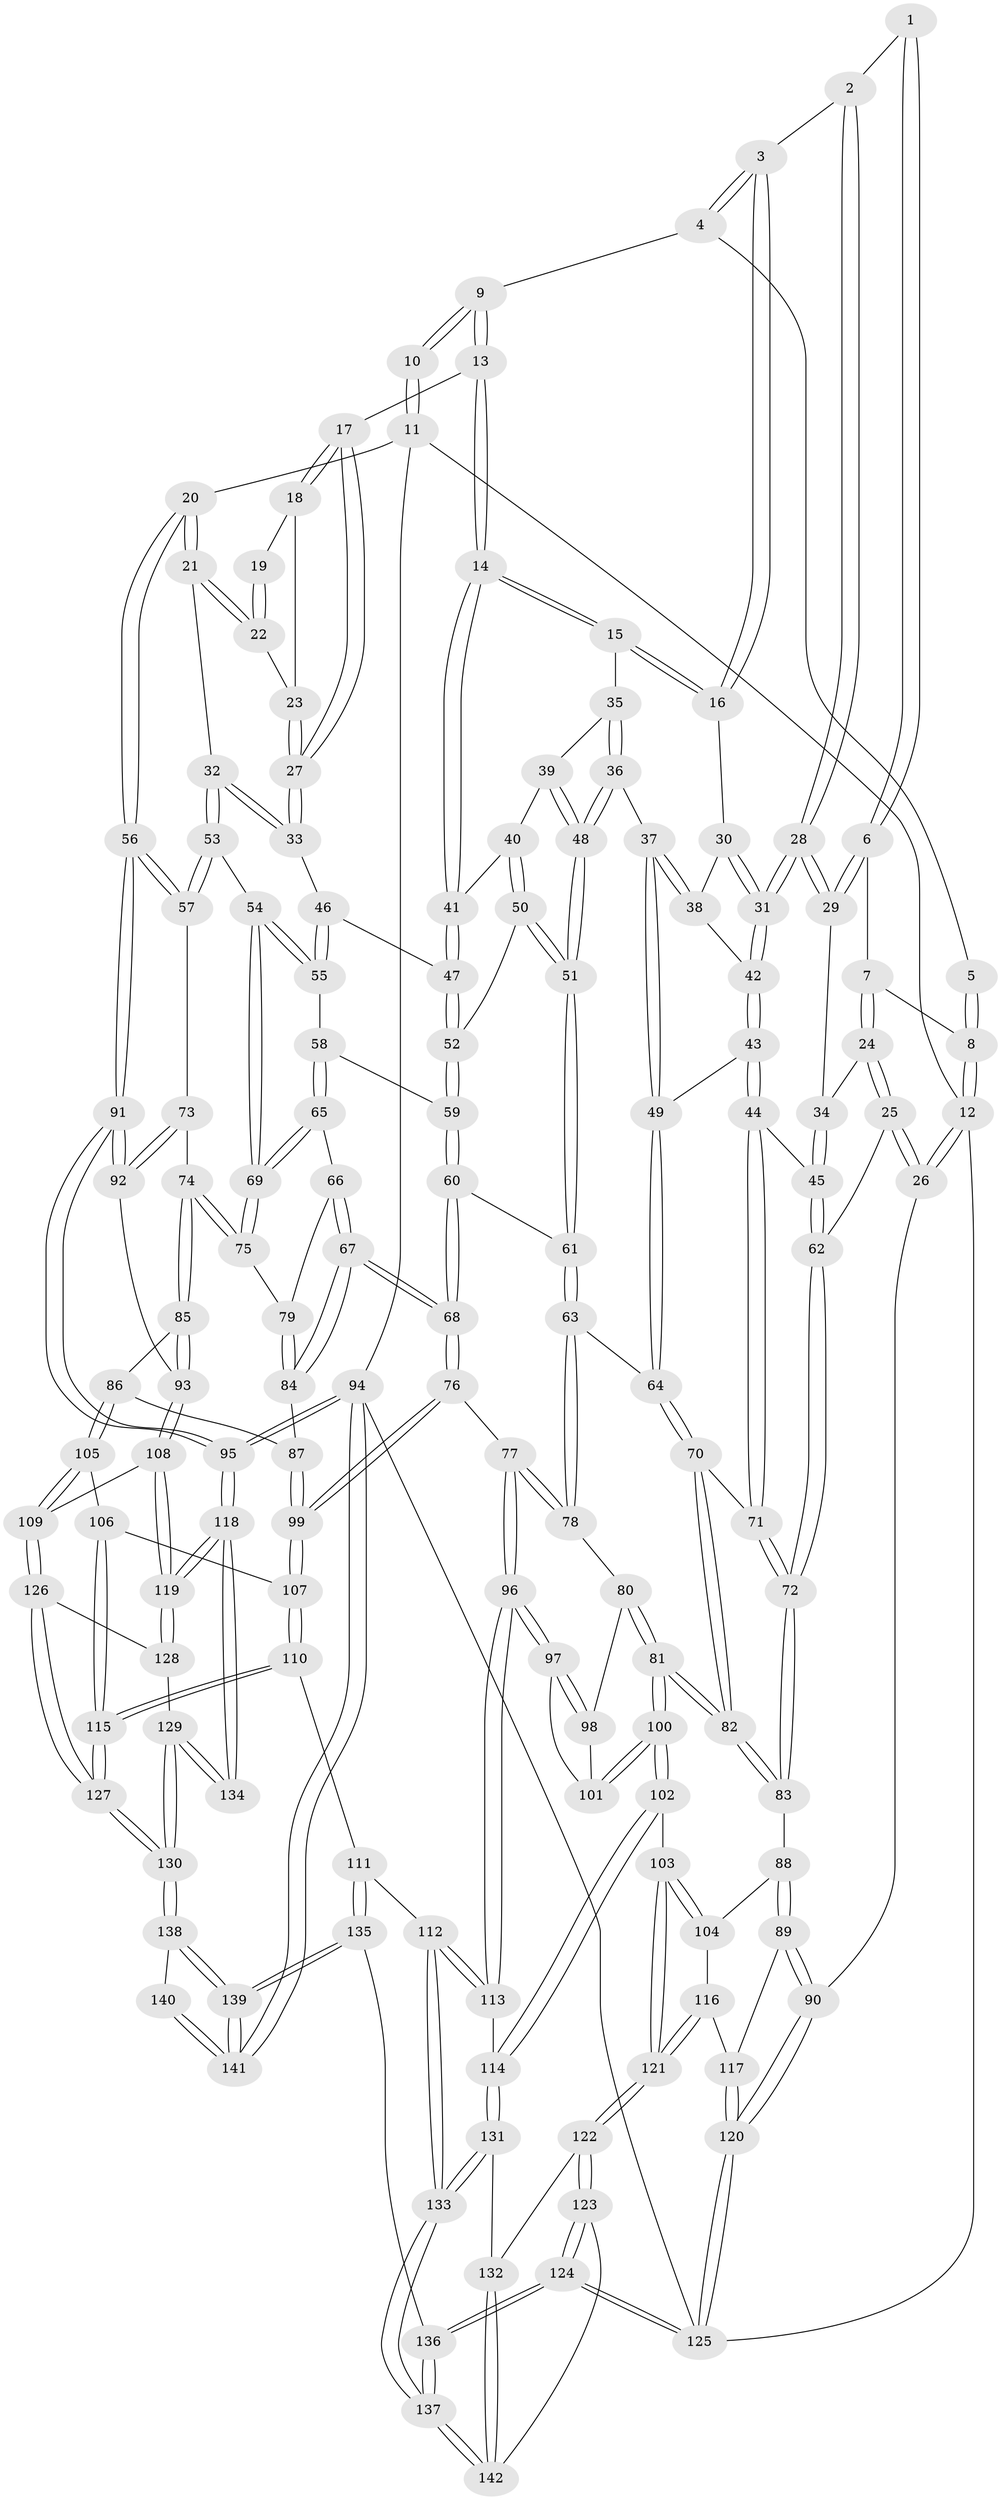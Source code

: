 // Generated by graph-tools (version 1.1) at 2025/27/03/09/25 03:27:14]
// undirected, 142 vertices, 352 edges
graph export_dot {
graph [start="1"]
  node [color=gray90,style=filled];
  1 [pos="+0.1632345361944121+0"];
  2 [pos="+0.21592412948092826+0.0862079450578565"];
  3 [pos="+0.4428645364117838+0"];
  4 [pos="+0.463499929474254+0"];
  5 [pos="+0+0"];
  6 [pos="+0.120172886189838+0.13165671620801592"];
  7 [pos="+0.06266039190883932+0.06365577987544196"];
  8 [pos="+0+0"];
  9 [pos="+0.6105538410776532+0"];
  10 [pos="+1+0"];
  11 [pos="+1+0"];
  12 [pos="+0+0"];
  13 [pos="+0.692962512819142+0.13423139649167234"];
  14 [pos="+0.6698133838159284+0.14824582443735318"];
  15 [pos="+0.5102768720614372+0.11953877710765216"];
  16 [pos="+0.44602146416786953+0.027968030631993594"];
  17 [pos="+0.7281352014224045+0.14284064489775605"];
  18 [pos="+0.7720132194929763+0.0910283004584596"];
  19 [pos="+0.9413104359477132+0"];
  20 [pos="+1+0.12316659015842933"];
  21 [pos="+0.8878400126580885+0.1884623373464985"];
  22 [pos="+0.875315984482876+0.11425188278866036"];
  23 [pos="+0.8444711809825065+0.1189774921979154"];
  24 [pos="+0+0.2307715309361572"];
  25 [pos="+0+0.31355795956168414"];
  26 [pos="+0+0.32036005279985064"];
  27 [pos="+0.7452462040852418+0.16020249722306443"];
  28 [pos="+0.2026082610482773+0.1500881825250248"];
  29 [pos="+0.12445085337012335+0.13832443778611123"];
  30 [pos="+0.43188695825935586+0.04904231426987915"];
  31 [pos="+0.21379411522769332+0.16536864635869072"];
  32 [pos="+0.8531135072452888+0.23544041033466273"];
  33 [pos="+0.78566451755162+0.22106502049300025"];
  34 [pos="+0.08562148019060639+0.17582951009384"];
  35 [pos="+0.5114233143104084+0.1295554919475295"];
  36 [pos="+0.4662626291138781+0.2811591377813221"];
  37 [pos="+0.38402483584991426+0.2805960682873693"];
  38 [pos="+0.3724518032424811+0.1833478099285545"];
  39 [pos="+0.5471742012993523+0.18639271420716544"];
  40 [pos="+0.5975407607560785+0.24882170541723655"];
  41 [pos="+0.6604700542224368+0.1723873033013409"];
  42 [pos="+0.21997979120966885+0.18227531336149946"];
  43 [pos="+0.21263921095587232+0.32651459422988066"];
  44 [pos="+0.2108415193700989+0.32816004977214863"];
  45 [pos="+0.1805289211681578+0.3265767105735551"];
  46 [pos="+0.7433946638817143+0.2692293895856624"];
  47 [pos="+0.6930549258921423+0.2814521845751938"];
  48 [pos="+0.5076773965290154+0.3087356315471294"];
  49 [pos="+0.34463877621222316+0.3191016433360544"];
  50 [pos="+0.5965894244392479+0.2658603683741764"];
  51 [pos="+0.5322090849905801+0.3276104754744194"];
  52 [pos="+0.675237705086707+0.2947195016179564"];
  53 [pos="+0.9091569273320179+0.3577282592133356"];
  54 [pos="+0.8076639320649119+0.3907015569981903"];
  55 [pos="+0.7728697182259925+0.37512304839759547"];
  56 [pos="+1+0.3525697941546706"];
  57 [pos="+0.9423050013187976+0.3728832794731477"];
  58 [pos="+0.6778221958796564+0.38512013847784227"];
  59 [pos="+0.6745890717851473+0.38378821070220104"];
  60 [pos="+0.6012491655778789+0.40682928644964084"];
  61 [pos="+0.5343012813353533+0.3398322990225779"];
  62 [pos="+0.012421645721315766+0.3403147427756368"];
  63 [pos="+0.42832475453296454+0.449880761634725"];
  64 [pos="+0.4027208497261495+0.43097155178722796"];
  65 [pos="+0.6934166006425233+0.42514491367715684"];
  66 [pos="+0.6871019642179848+0.48383274513575514"];
  67 [pos="+0.5825012068609274+0.5237544720760422"];
  68 [pos="+0.5805882540589018+0.52410361015384"];
  69 [pos="+0.7755486356164575+0.4901491024188237"];
  70 [pos="+0.2738319844982521+0.47600409707155006"];
  71 [pos="+0.2133904954909741+0.3636547100618457"];
  72 [pos="+0.12662454606280818+0.5183231746947031"];
  73 [pos="+0.8985303914498742+0.5114620417777244"];
  74 [pos="+0.8226542489743746+0.530033034792683"];
  75 [pos="+0.775533439557404+0.49056266400315407"];
  76 [pos="+0.5598254029057915+0.5523848134004146"];
  77 [pos="+0.5437557562770728+0.5551217627892446"];
  78 [pos="+0.44922612899116504+0.5134065615698965"];
  79 [pos="+0.7461799600625333+0.507015795176699"];
  80 [pos="+0.42975601234730076+0.5273685834740385"];
  81 [pos="+0.27151908401249647+0.5888571364632802"];
  82 [pos="+0.2688973928061208+0.5856832948297883"];
  83 [pos="+0.12470000402281847+0.5477178070791173"];
  84 [pos="+0.7270127054135049+0.5385865057088555"];
  85 [pos="+0.8159975782077044+0.5743757894461426"];
  86 [pos="+0.7756979582173978+0.613552086184189"];
  87 [pos="+0.7239795087775557+0.5777419465623782"];
  88 [pos="+0.09509349100249354+0.5663947439296626"];
  89 [pos="+0+0.5919464341645103"];
  90 [pos="+0+0.5799054351933156"];
  91 [pos="+1+0.6175349953532417"];
  92 [pos="+0.9612790390810345+0.6044600882484147"];
  93 [pos="+0.9043471685495174+0.6459015944124022"];
  94 [pos="+1+1"];
  95 [pos="+1+1"];
  96 [pos="+0.4751502026211623+0.702146031271178"];
  97 [pos="+0.42950143810141356+0.656380254765789"];
  98 [pos="+0.41545342931178214+0.610213451369223"];
  99 [pos="+0.633432009310696+0.625739373210084"];
  100 [pos="+0.2783007836234522+0.6427285947995134"];
  101 [pos="+0.3693997124414013+0.6391748602785463"];
  102 [pos="+0.273816441002244+0.688922052581746"];
  103 [pos="+0.24758477355192646+0.7095073412103442"];
  104 [pos="+0.14189744979826413+0.6777958363296775"];
  105 [pos="+0.7731935781767447+0.6899833274274044"];
  106 [pos="+0.7054455183476772+0.6675816378441108"];
  107 [pos="+0.6344897687616972+0.6287398382593475"];
  108 [pos="+0.8922224817116634+0.6670297491065498"];
  109 [pos="+0.7740844999971515+0.6913643437143951"];
  110 [pos="+0.5955838030672499+0.7907061146398756"];
  111 [pos="+0.5443252163829904+0.795041574767349"];
  112 [pos="+0.5215736474849071+0.7872262050112242"];
  113 [pos="+0.4729418897139155+0.7276199763919877"];
  114 [pos="+0.3474419012300657+0.7396989151327148"];
  115 [pos="+0.6341826565666389+0.8089474288895219"];
  116 [pos="+0.09291111441435747+0.7108708431256179"];
  117 [pos="+0.08591611407894922+0.7097271060156342"];
  118 [pos="+0.9484612729965757+0.8533399547401855"];
  119 [pos="+0.934168530278159+0.8263405698771544"];
  120 [pos="+0+1"];
  121 [pos="+0.17922633697200463+0.8261120322940293"];
  122 [pos="+0.1761614952167282+0.8379184580447095"];
  123 [pos="+0.005754431716166241+1"];
  124 [pos="+0+1"];
  125 [pos="+0+1"];
  126 [pos="+0.7721879928486544+0.709905442641946"];
  127 [pos="+0.6547770012492699+0.8207395412292446"];
  128 [pos="+0.7722673781700792+0.7100203578692074"];
  129 [pos="+0.7956599456089937+0.807993910836802"];
  130 [pos="+0.6676001590389138+0.840718179197829"];
  131 [pos="+0.35245797869277273+0.8679073655433597"];
  132 [pos="+0.3349920376445669+0.8718396801878832"];
  133 [pos="+0.3971935642090442+0.8943646356124231"];
  134 [pos="+0.8613032129040946+0.8503360310015788"];
  135 [pos="+0.5093426045935935+1"];
  136 [pos="+0.4799851464812174+1"];
  137 [pos="+0.46882618600433024+1"];
  138 [pos="+0.6760361537154692+0.8650646145849011"];
  139 [pos="+0.6773600768749634+1"];
  140 [pos="+0.8043941344002394+0.8750333923905385"];
  141 [pos="+0.6931287214616672+1"];
  142 [pos="+0.29028648164772913+0.9398279927225018"];
  1 -- 2;
  1 -- 6;
  1 -- 6;
  2 -- 3;
  2 -- 28;
  2 -- 28;
  3 -- 4;
  3 -- 4;
  3 -- 16;
  3 -- 16;
  4 -- 5;
  4 -- 9;
  5 -- 8;
  5 -- 8;
  6 -- 7;
  6 -- 29;
  6 -- 29;
  7 -- 8;
  7 -- 24;
  7 -- 24;
  8 -- 12;
  8 -- 12;
  9 -- 10;
  9 -- 10;
  9 -- 13;
  9 -- 13;
  10 -- 11;
  10 -- 11;
  11 -- 12;
  11 -- 20;
  11 -- 94;
  12 -- 26;
  12 -- 26;
  12 -- 125;
  13 -- 14;
  13 -- 14;
  13 -- 17;
  14 -- 15;
  14 -- 15;
  14 -- 41;
  14 -- 41;
  15 -- 16;
  15 -- 16;
  15 -- 35;
  16 -- 30;
  17 -- 18;
  17 -- 18;
  17 -- 27;
  17 -- 27;
  18 -- 19;
  18 -- 23;
  19 -- 22;
  19 -- 22;
  20 -- 21;
  20 -- 21;
  20 -- 56;
  20 -- 56;
  21 -- 22;
  21 -- 22;
  21 -- 32;
  22 -- 23;
  23 -- 27;
  23 -- 27;
  24 -- 25;
  24 -- 25;
  24 -- 34;
  25 -- 26;
  25 -- 26;
  25 -- 62;
  26 -- 90;
  27 -- 33;
  27 -- 33;
  28 -- 29;
  28 -- 29;
  28 -- 31;
  28 -- 31;
  29 -- 34;
  30 -- 31;
  30 -- 31;
  30 -- 38;
  31 -- 42;
  31 -- 42;
  32 -- 33;
  32 -- 33;
  32 -- 53;
  32 -- 53;
  33 -- 46;
  34 -- 45;
  34 -- 45;
  35 -- 36;
  35 -- 36;
  35 -- 39;
  36 -- 37;
  36 -- 48;
  36 -- 48;
  37 -- 38;
  37 -- 38;
  37 -- 49;
  37 -- 49;
  38 -- 42;
  39 -- 40;
  39 -- 48;
  39 -- 48;
  40 -- 41;
  40 -- 50;
  40 -- 50;
  41 -- 47;
  41 -- 47;
  42 -- 43;
  42 -- 43;
  43 -- 44;
  43 -- 44;
  43 -- 49;
  44 -- 45;
  44 -- 71;
  44 -- 71;
  45 -- 62;
  45 -- 62;
  46 -- 47;
  46 -- 55;
  46 -- 55;
  47 -- 52;
  47 -- 52;
  48 -- 51;
  48 -- 51;
  49 -- 64;
  49 -- 64;
  50 -- 51;
  50 -- 51;
  50 -- 52;
  51 -- 61;
  51 -- 61;
  52 -- 59;
  52 -- 59;
  53 -- 54;
  53 -- 57;
  53 -- 57;
  54 -- 55;
  54 -- 55;
  54 -- 69;
  54 -- 69;
  55 -- 58;
  56 -- 57;
  56 -- 57;
  56 -- 91;
  56 -- 91;
  57 -- 73;
  58 -- 59;
  58 -- 65;
  58 -- 65;
  59 -- 60;
  59 -- 60;
  60 -- 61;
  60 -- 68;
  60 -- 68;
  61 -- 63;
  61 -- 63;
  62 -- 72;
  62 -- 72;
  63 -- 64;
  63 -- 78;
  63 -- 78;
  64 -- 70;
  64 -- 70;
  65 -- 66;
  65 -- 69;
  65 -- 69;
  66 -- 67;
  66 -- 67;
  66 -- 79;
  67 -- 68;
  67 -- 68;
  67 -- 84;
  67 -- 84;
  68 -- 76;
  68 -- 76;
  69 -- 75;
  69 -- 75;
  70 -- 71;
  70 -- 82;
  70 -- 82;
  71 -- 72;
  71 -- 72;
  72 -- 83;
  72 -- 83;
  73 -- 74;
  73 -- 92;
  73 -- 92;
  74 -- 75;
  74 -- 75;
  74 -- 85;
  74 -- 85;
  75 -- 79;
  76 -- 77;
  76 -- 99;
  76 -- 99;
  77 -- 78;
  77 -- 78;
  77 -- 96;
  77 -- 96;
  78 -- 80;
  79 -- 84;
  79 -- 84;
  80 -- 81;
  80 -- 81;
  80 -- 98;
  81 -- 82;
  81 -- 82;
  81 -- 100;
  81 -- 100;
  82 -- 83;
  82 -- 83;
  83 -- 88;
  84 -- 87;
  85 -- 86;
  85 -- 93;
  85 -- 93;
  86 -- 87;
  86 -- 105;
  86 -- 105;
  87 -- 99;
  87 -- 99;
  88 -- 89;
  88 -- 89;
  88 -- 104;
  89 -- 90;
  89 -- 90;
  89 -- 117;
  90 -- 120;
  90 -- 120;
  91 -- 92;
  91 -- 92;
  91 -- 95;
  91 -- 95;
  92 -- 93;
  93 -- 108;
  93 -- 108;
  94 -- 95;
  94 -- 95;
  94 -- 141;
  94 -- 141;
  94 -- 125;
  95 -- 118;
  95 -- 118;
  96 -- 97;
  96 -- 97;
  96 -- 113;
  96 -- 113;
  97 -- 98;
  97 -- 98;
  97 -- 101;
  98 -- 101;
  99 -- 107;
  99 -- 107;
  100 -- 101;
  100 -- 101;
  100 -- 102;
  100 -- 102;
  102 -- 103;
  102 -- 114;
  102 -- 114;
  103 -- 104;
  103 -- 104;
  103 -- 121;
  103 -- 121;
  104 -- 116;
  105 -- 106;
  105 -- 109;
  105 -- 109;
  106 -- 107;
  106 -- 115;
  106 -- 115;
  107 -- 110;
  107 -- 110;
  108 -- 109;
  108 -- 119;
  108 -- 119;
  109 -- 126;
  109 -- 126;
  110 -- 111;
  110 -- 115;
  110 -- 115;
  111 -- 112;
  111 -- 135;
  111 -- 135;
  112 -- 113;
  112 -- 113;
  112 -- 133;
  112 -- 133;
  113 -- 114;
  114 -- 131;
  114 -- 131;
  115 -- 127;
  115 -- 127;
  116 -- 117;
  116 -- 121;
  116 -- 121;
  117 -- 120;
  117 -- 120;
  118 -- 119;
  118 -- 119;
  118 -- 134;
  118 -- 134;
  119 -- 128;
  119 -- 128;
  120 -- 125;
  120 -- 125;
  121 -- 122;
  121 -- 122;
  122 -- 123;
  122 -- 123;
  122 -- 132;
  123 -- 124;
  123 -- 124;
  123 -- 142;
  124 -- 125;
  124 -- 125;
  124 -- 136;
  124 -- 136;
  126 -- 127;
  126 -- 127;
  126 -- 128;
  127 -- 130;
  127 -- 130;
  128 -- 129;
  129 -- 130;
  129 -- 130;
  129 -- 134;
  129 -- 134;
  130 -- 138;
  130 -- 138;
  131 -- 132;
  131 -- 133;
  131 -- 133;
  132 -- 142;
  132 -- 142;
  133 -- 137;
  133 -- 137;
  135 -- 136;
  135 -- 139;
  135 -- 139;
  136 -- 137;
  136 -- 137;
  137 -- 142;
  137 -- 142;
  138 -- 139;
  138 -- 139;
  138 -- 140;
  139 -- 141;
  139 -- 141;
  140 -- 141;
  140 -- 141;
}
